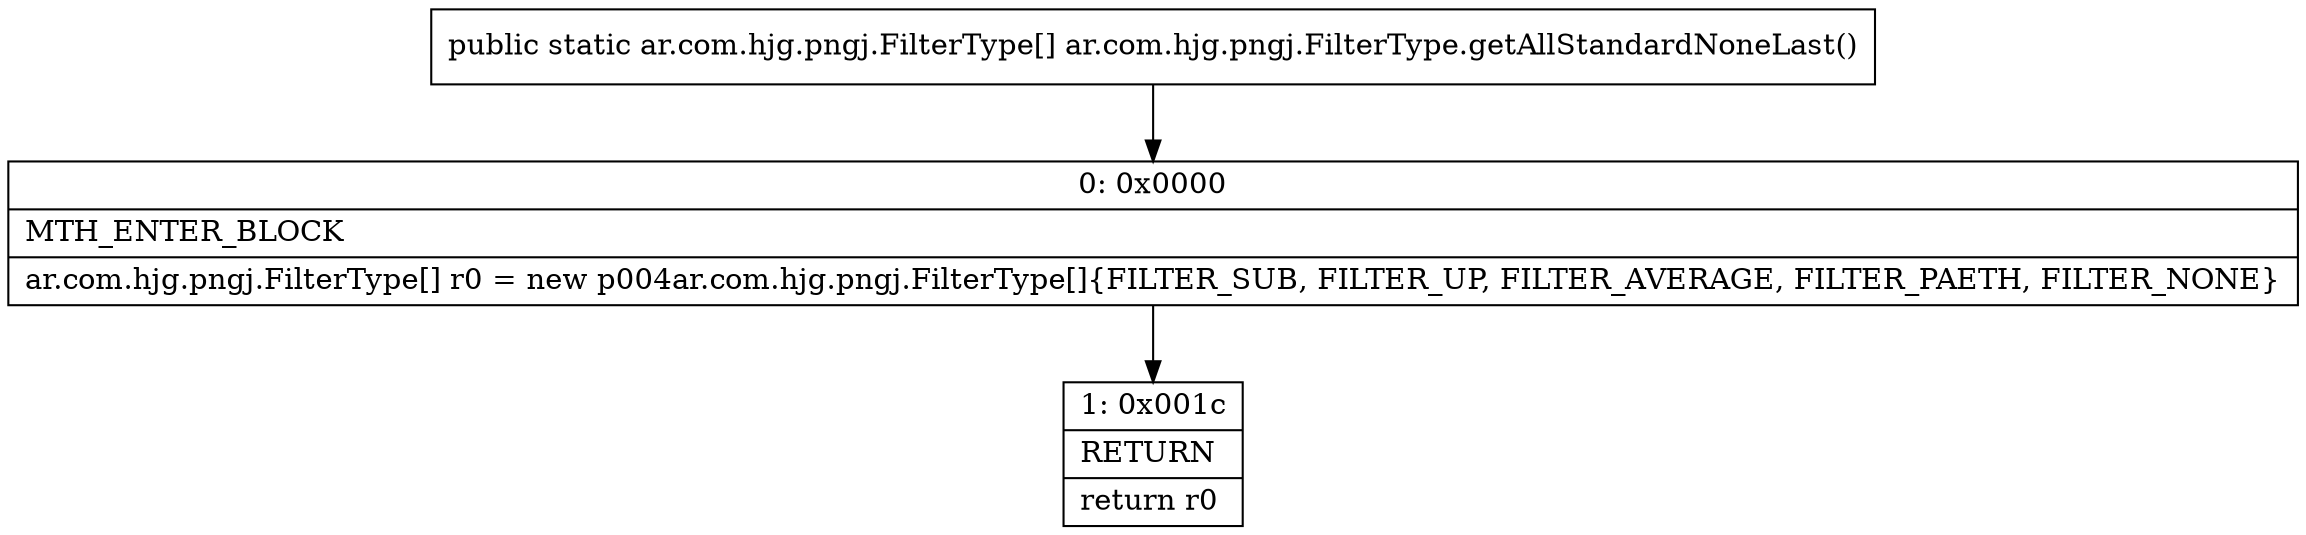 digraph "CFG forar.com.hjg.pngj.FilterType.getAllStandardNoneLast()[Lar\/com\/hjg\/pngj\/FilterType;" {
Node_0 [shape=record,label="{0\:\ 0x0000|MTH_ENTER_BLOCK\l|ar.com.hjg.pngj.FilterType[] r0 = new p004ar.com.hjg.pngj.FilterType[]\{FILTER_SUB, FILTER_UP, FILTER_AVERAGE, FILTER_PAETH, FILTER_NONE\}\l}"];
Node_1 [shape=record,label="{1\:\ 0x001c|RETURN\l|return r0\l}"];
MethodNode[shape=record,label="{public static ar.com.hjg.pngj.FilterType[] ar.com.hjg.pngj.FilterType.getAllStandardNoneLast() }"];
MethodNode -> Node_0;
Node_0 -> Node_1;
}

